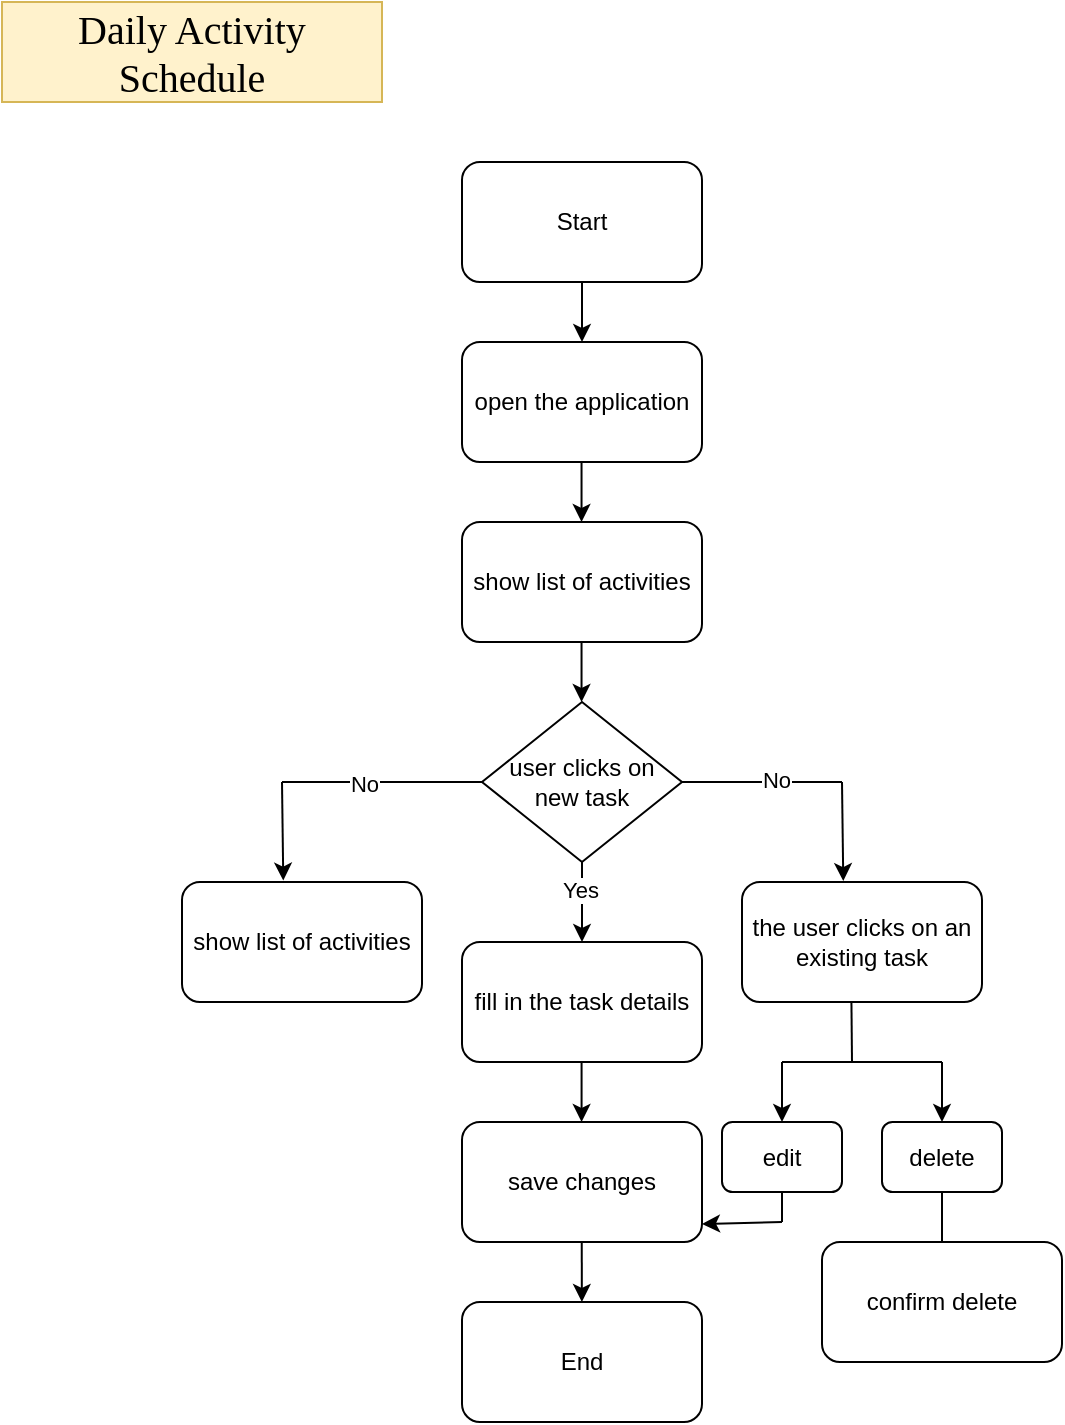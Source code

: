 <mxfile version="26.2.9">
  <diagram name="Halaman-1" id="bLzNcYb4D7UPlx_gN9yJ">
    <mxGraphModel dx="1589" dy="798" grid="1" gridSize="10" guides="1" tooltips="1" connect="1" arrows="1" fold="1" page="1" pageScale="1" pageWidth="827" pageHeight="1169" math="0" shadow="0">
      <root>
        <mxCell id="0" />
        <mxCell id="1" parent="0" />
        <mxCell id="NFoHaiu67u9AZLGPuW5o-1" value="Daily Activity Schedule" style="text;html=1;align=center;verticalAlign=middle;whiteSpace=wrap;rounded=0;fillColor=#fff2cc;strokeColor=#d6b656;fontFamily=Times New Roman;fontSize=20;" vertex="1" parent="1">
          <mxGeometry x="100" y="40" width="190" height="50" as="geometry" />
        </mxCell>
        <mxCell id="NFoHaiu67u9AZLGPuW5o-2" value="Start" style="rounded=1;whiteSpace=wrap;html=1;" vertex="1" parent="1">
          <mxGeometry x="330" y="120" width="120" height="60" as="geometry" />
        </mxCell>
        <mxCell id="NFoHaiu67u9AZLGPuW5o-3" value="" style="endArrow=classic;html=1;rounded=0;" edge="1" parent="1">
          <mxGeometry width="50" height="50" relative="1" as="geometry">
            <mxPoint x="390" y="180" as="sourcePoint" />
            <mxPoint x="390" y="210" as="targetPoint" />
          </mxGeometry>
        </mxCell>
        <mxCell id="NFoHaiu67u9AZLGPuW5o-4" value="open the application" style="rounded=1;whiteSpace=wrap;html=1;" vertex="1" parent="1">
          <mxGeometry x="330" y="210" width="120" height="60" as="geometry" />
        </mxCell>
        <mxCell id="NFoHaiu67u9AZLGPuW5o-5" value="" style="endArrow=classic;html=1;rounded=0;" edge="1" parent="1">
          <mxGeometry width="50" height="50" relative="1" as="geometry">
            <mxPoint x="389.77" y="270" as="sourcePoint" />
            <mxPoint x="389.77" y="300" as="targetPoint" />
          </mxGeometry>
        </mxCell>
        <mxCell id="NFoHaiu67u9AZLGPuW5o-6" value="show list of activities" style="rounded=1;whiteSpace=wrap;html=1;" vertex="1" parent="1">
          <mxGeometry x="330" y="300" width="120" height="60" as="geometry" />
        </mxCell>
        <mxCell id="NFoHaiu67u9AZLGPuW5o-7" value="" style="endArrow=classic;html=1;rounded=0;" edge="1" parent="1">
          <mxGeometry width="50" height="50" relative="1" as="geometry">
            <mxPoint x="389.77" y="360" as="sourcePoint" />
            <mxPoint x="389.77" y="390" as="targetPoint" />
          </mxGeometry>
        </mxCell>
        <mxCell id="NFoHaiu67u9AZLGPuW5o-8" value="user clicks on new task" style="rhombus;whiteSpace=wrap;html=1;" vertex="1" parent="1">
          <mxGeometry x="340" y="390" width="100" height="80" as="geometry" />
        </mxCell>
        <mxCell id="NFoHaiu67u9AZLGPuW5o-9" value="" style="endArrow=none;html=1;rounded=0;entryX=0;entryY=0.5;entryDx=0;entryDy=0;" edge="1" parent="1" target="NFoHaiu67u9AZLGPuW5o-8">
          <mxGeometry width="50" height="50" relative="1" as="geometry">
            <mxPoint x="240" y="430" as="sourcePoint" />
            <mxPoint x="440" y="430" as="targetPoint" />
          </mxGeometry>
        </mxCell>
        <mxCell id="NFoHaiu67u9AZLGPuW5o-12" value="No" style="edgeLabel;html=1;align=center;verticalAlign=middle;resizable=0;points=[];" vertex="1" connectable="0" parent="NFoHaiu67u9AZLGPuW5o-9">
          <mxGeometry x="-0.18" y="-1" relative="1" as="geometry">
            <mxPoint as="offset" />
          </mxGeometry>
        </mxCell>
        <mxCell id="NFoHaiu67u9AZLGPuW5o-10" value="" style="endArrow=classic;html=1;rounded=0;entryX=0.422;entryY=-0.012;entryDx=0;entryDy=0;entryPerimeter=0;" edge="1" parent="1" target="NFoHaiu67u9AZLGPuW5o-18">
          <mxGeometry width="50" height="50" relative="1" as="geometry">
            <mxPoint x="240" y="430" as="sourcePoint" />
            <mxPoint x="300" y="460" as="targetPoint" />
          </mxGeometry>
        </mxCell>
        <mxCell id="NFoHaiu67u9AZLGPuW5o-15" value="" style="endArrow=none;html=1;rounded=0;" edge="1" parent="1">
          <mxGeometry width="50" height="50" relative="1" as="geometry">
            <mxPoint x="520" y="430" as="sourcePoint" />
            <mxPoint x="440" y="430" as="targetPoint" />
            <Array as="points">
              <mxPoint x="440" y="430" />
            </Array>
          </mxGeometry>
        </mxCell>
        <mxCell id="NFoHaiu67u9AZLGPuW5o-16" value="No" style="edgeLabel;html=1;align=center;verticalAlign=middle;resizable=0;points=[];" vertex="1" connectable="0" parent="NFoHaiu67u9AZLGPuW5o-15">
          <mxGeometry x="-0.18" y="-1" relative="1" as="geometry">
            <mxPoint as="offset" />
          </mxGeometry>
        </mxCell>
        <mxCell id="NFoHaiu67u9AZLGPuW5o-17" value="" style="endArrow=classic;html=1;rounded=0;entryX=0.422;entryY=-0.008;entryDx=0;entryDy=0;entryPerimeter=0;" edge="1" parent="1" target="NFoHaiu67u9AZLGPuW5o-19">
          <mxGeometry width="50" height="50" relative="1" as="geometry">
            <mxPoint x="520" y="430" as="sourcePoint" />
            <mxPoint x="526.96" y="480" as="targetPoint" />
          </mxGeometry>
        </mxCell>
        <mxCell id="NFoHaiu67u9AZLGPuW5o-18" value="show list of activities" style="rounded=1;whiteSpace=wrap;html=1;" vertex="1" parent="1">
          <mxGeometry x="190" y="480" width="120" height="60" as="geometry" />
        </mxCell>
        <mxCell id="NFoHaiu67u9AZLGPuW5o-19" value="the user clicks on an existing task" style="rounded=1;whiteSpace=wrap;html=1;" vertex="1" parent="1">
          <mxGeometry x="470" y="480" width="120" height="60" as="geometry" />
        </mxCell>
        <mxCell id="NFoHaiu67u9AZLGPuW5o-20" value="fill in the task details" style="rounded=1;whiteSpace=wrap;html=1;" vertex="1" parent="1">
          <mxGeometry x="330" y="510" width="120" height="60" as="geometry" />
        </mxCell>
        <mxCell id="NFoHaiu67u9AZLGPuW5o-21" value="" style="endArrow=classic;html=1;rounded=0;exitX=0.5;exitY=1;exitDx=0;exitDy=0;entryX=0.5;entryY=0;entryDx=0;entryDy=0;" edge="1" parent="1" source="NFoHaiu67u9AZLGPuW5o-8" target="NFoHaiu67u9AZLGPuW5o-20">
          <mxGeometry width="50" height="50" relative="1" as="geometry">
            <mxPoint x="395" y="470" as="sourcePoint" />
            <mxPoint x="385" y="500" as="targetPoint" />
          </mxGeometry>
        </mxCell>
        <mxCell id="NFoHaiu67u9AZLGPuW5o-22" value="Yes" style="edgeLabel;html=1;align=center;verticalAlign=middle;resizable=0;points=[];" vertex="1" connectable="0" parent="NFoHaiu67u9AZLGPuW5o-21">
          <mxGeometry x="-0.308" y="-1" relative="1" as="geometry">
            <mxPoint as="offset" />
          </mxGeometry>
        </mxCell>
        <mxCell id="NFoHaiu67u9AZLGPuW5o-23" value="" style="endArrow=classic;html=1;rounded=0;" edge="1" parent="1">
          <mxGeometry width="50" height="50" relative="1" as="geometry">
            <mxPoint x="389.79" y="570" as="sourcePoint" />
            <mxPoint x="389.79" y="600" as="targetPoint" />
          </mxGeometry>
        </mxCell>
        <mxCell id="NFoHaiu67u9AZLGPuW5o-24" value="save changes" style="rounded=1;whiteSpace=wrap;html=1;" vertex="1" parent="1">
          <mxGeometry x="330" y="600" width="120" height="60" as="geometry" />
        </mxCell>
        <mxCell id="NFoHaiu67u9AZLGPuW5o-25" value="" style="endArrow=none;html=1;rounded=0;entryX=0.456;entryY=1;entryDx=0;entryDy=0;entryPerimeter=0;" edge="1" parent="1" target="NFoHaiu67u9AZLGPuW5o-19">
          <mxGeometry width="50" height="50" relative="1" as="geometry">
            <mxPoint x="525" y="570" as="sourcePoint" />
            <mxPoint x="540" y="520" as="targetPoint" />
          </mxGeometry>
        </mxCell>
        <mxCell id="NFoHaiu67u9AZLGPuW5o-26" value="" style="endArrow=classic;html=1;rounded=0;" edge="1" parent="1">
          <mxGeometry width="50" height="50" relative="1" as="geometry">
            <mxPoint x="490" y="570" as="sourcePoint" />
            <mxPoint x="490" y="600" as="targetPoint" />
          </mxGeometry>
        </mxCell>
        <mxCell id="NFoHaiu67u9AZLGPuW5o-27" value="" style="endArrow=none;html=1;rounded=0;" edge="1" parent="1">
          <mxGeometry width="50" height="50" relative="1" as="geometry">
            <mxPoint x="490" y="570" as="sourcePoint" />
            <mxPoint x="530" y="570" as="targetPoint" />
          </mxGeometry>
        </mxCell>
        <mxCell id="NFoHaiu67u9AZLGPuW5o-28" value="" style="endArrow=none;html=1;rounded=0;" edge="1" parent="1">
          <mxGeometry width="50" height="50" relative="1" as="geometry">
            <mxPoint x="530" y="570" as="sourcePoint" />
            <mxPoint x="570" y="570" as="targetPoint" />
          </mxGeometry>
        </mxCell>
        <mxCell id="NFoHaiu67u9AZLGPuW5o-29" value="edit" style="rounded=1;whiteSpace=wrap;html=1;" vertex="1" parent="1">
          <mxGeometry x="460" y="600" width="60" height="35" as="geometry" />
        </mxCell>
        <mxCell id="NFoHaiu67u9AZLGPuW5o-30" value="" style="endArrow=classic;html=1;rounded=0;" edge="1" parent="1">
          <mxGeometry width="50" height="50" relative="1" as="geometry">
            <mxPoint x="570" y="570" as="sourcePoint" />
            <mxPoint x="570" y="600" as="targetPoint" />
          </mxGeometry>
        </mxCell>
        <mxCell id="NFoHaiu67u9AZLGPuW5o-31" value="delete" style="rounded=1;whiteSpace=wrap;html=1;" vertex="1" parent="1">
          <mxGeometry x="540" y="600" width="60" height="35" as="geometry" />
        </mxCell>
        <mxCell id="NFoHaiu67u9AZLGPuW5o-32" value="" style="endArrow=classic;html=1;rounded=0;" edge="1" parent="1" target="NFoHaiu67u9AZLGPuW5o-33">
          <mxGeometry width="50" height="50" relative="1" as="geometry">
            <mxPoint x="389.87" y="660" as="sourcePoint" />
            <mxPoint x="389.87" y="690" as="targetPoint" />
          </mxGeometry>
        </mxCell>
        <mxCell id="NFoHaiu67u9AZLGPuW5o-33" value="End" style="rounded=1;whiteSpace=wrap;html=1;" vertex="1" parent="1">
          <mxGeometry x="330" y="690" width="120" height="60" as="geometry" />
        </mxCell>
        <mxCell id="NFoHaiu67u9AZLGPuW5o-34" value="" style="endArrow=none;html=1;rounded=0;entryX=0.5;entryY=1;entryDx=0;entryDy=0;" edge="1" parent="1" target="NFoHaiu67u9AZLGPuW5o-29">
          <mxGeometry width="50" height="50" relative="1" as="geometry">
            <mxPoint x="490" y="650" as="sourcePoint" />
            <mxPoint x="450" y="600" as="targetPoint" />
          </mxGeometry>
        </mxCell>
        <mxCell id="NFoHaiu67u9AZLGPuW5o-35" value="" style="endArrow=classic;html=1;rounded=0;" edge="1" parent="1">
          <mxGeometry width="50" height="50" relative="1" as="geometry">
            <mxPoint x="490" y="650" as="sourcePoint" />
            <mxPoint x="450" y="651" as="targetPoint" />
          </mxGeometry>
        </mxCell>
        <mxCell id="NFoHaiu67u9AZLGPuW5o-36" value="" style="endArrow=none;html=1;rounded=0;entryX=0.5;entryY=1;entryDx=0;entryDy=0;" edge="1" parent="1" target="NFoHaiu67u9AZLGPuW5o-31">
          <mxGeometry width="50" height="50" relative="1" as="geometry">
            <mxPoint x="570" y="660" as="sourcePoint" />
            <mxPoint x="450" y="600" as="targetPoint" />
          </mxGeometry>
        </mxCell>
        <mxCell id="NFoHaiu67u9AZLGPuW5o-37" value="confirm delete" style="rounded=1;whiteSpace=wrap;html=1;" vertex="1" parent="1">
          <mxGeometry x="510" y="660" width="120" height="60" as="geometry" />
        </mxCell>
      </root>
    </mxGraphModel>
  </diagram>
</mxfile>
